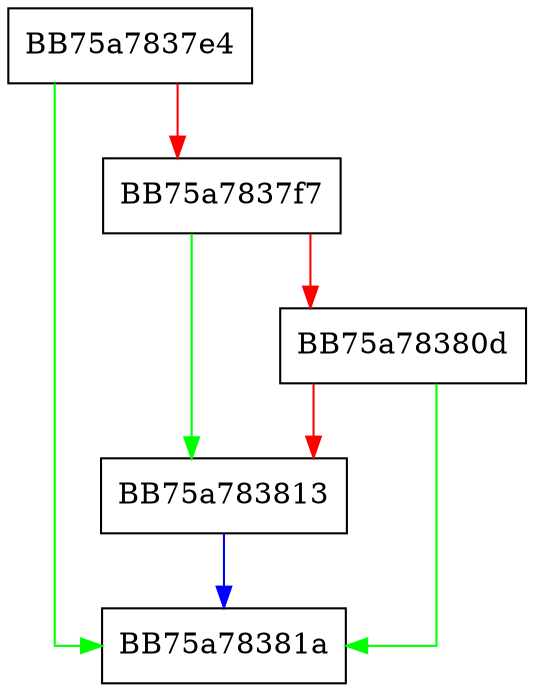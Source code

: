 digraph __except_validate_context_record {
  node [shape="box"];
  graph [splines=ortho];
  BB75a7837e4 -> BB75a78381a [color="green"];
  BB75a7837e4 -> BB75a7837f7 [color="red"];
  BB75a7837f7 -> BB75a783813 [color="green"];
  BB75a7837f7 -> BB75a78380d [color="red"];
  BB75a78380d -> BB75a78381a [color="green"];
  BB75a78380d -> BB75a783813 [color="red"];
  BB75a783813 -> BB75a78381a [color="blue"];
}